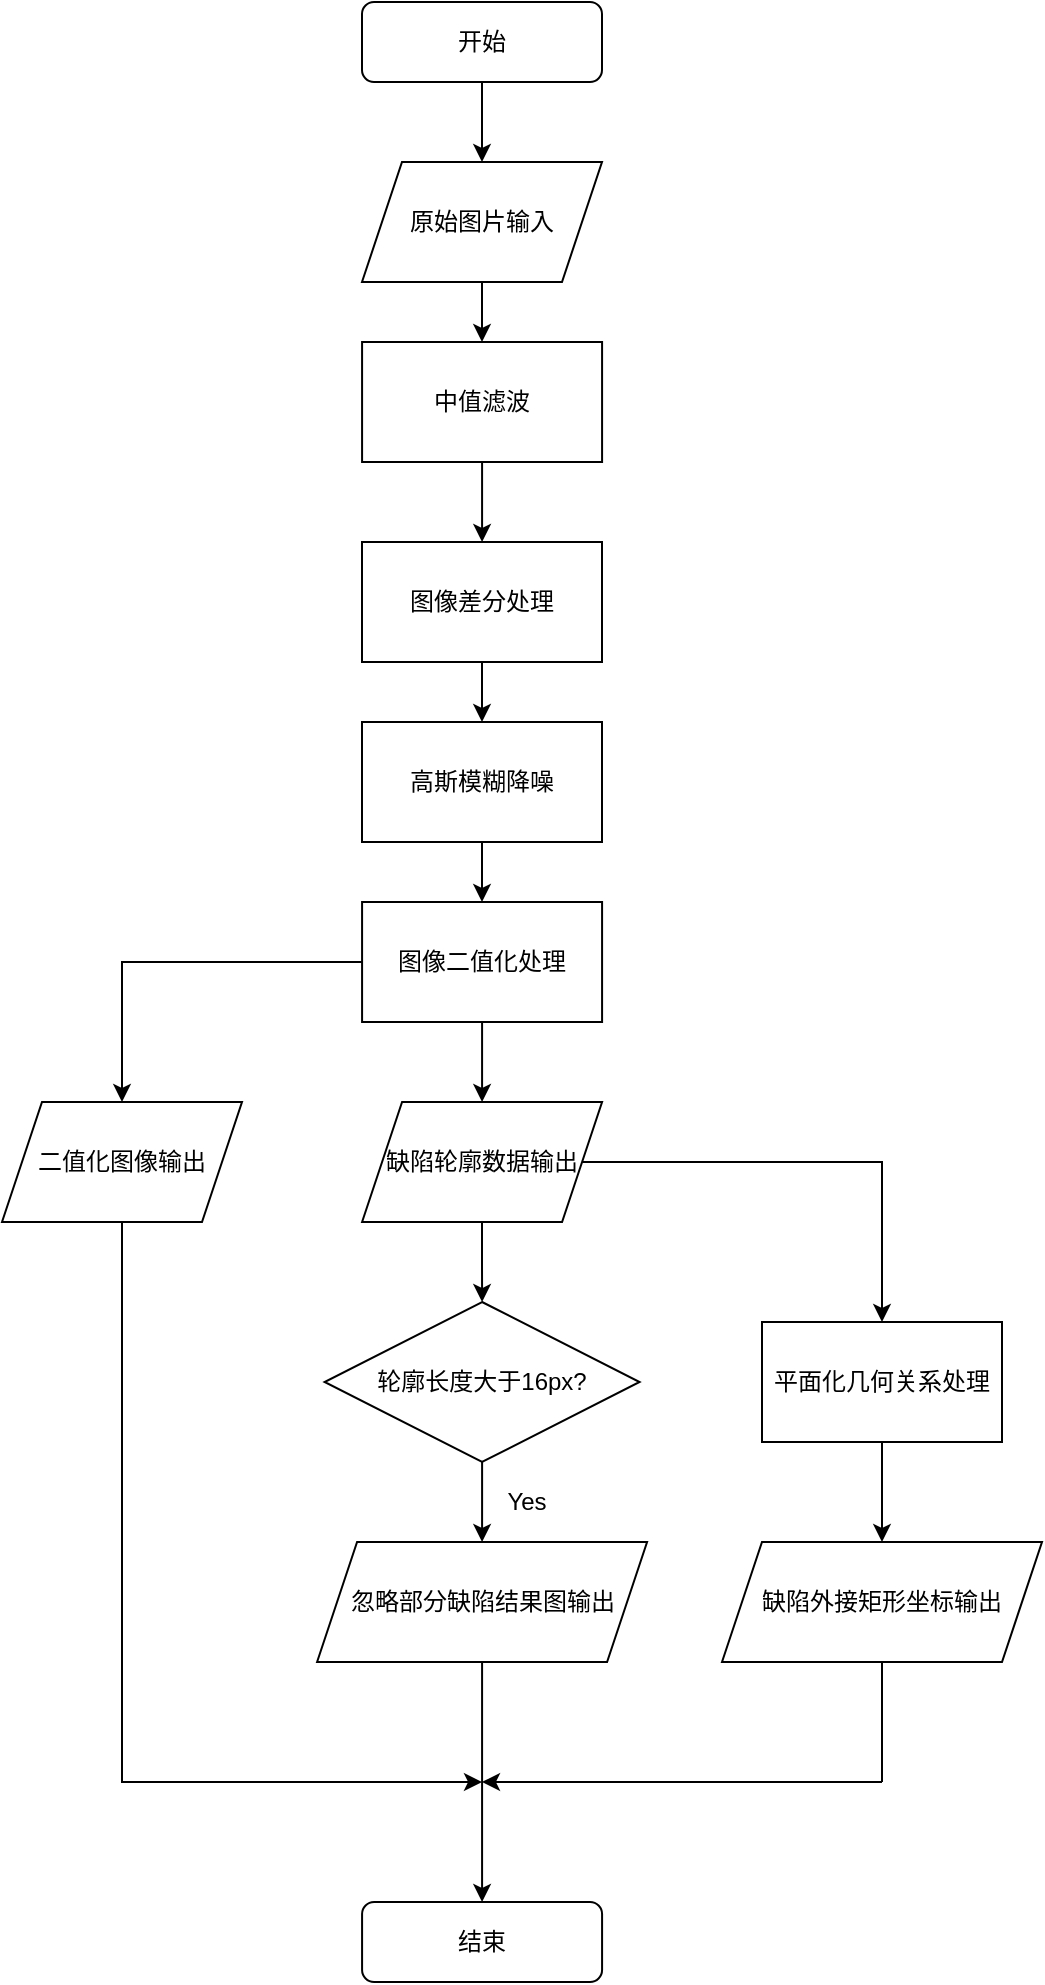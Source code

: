 <mxfile version="16.5.1" type="device"><diagram id="C5RBs43oDa-KdzZeNtuy" name="Page-1"><mxGraphModel dx="1240" dy="790" grid="1" gridSize="10" guides="1" tooltips="1" connect="1" arrows="1" fold="1" page="1" pageScale="1" pageWidth="827" pageHeight="1169" math="0" shadow="0"><root><mxCell id="WIyWlLk6GJQsqaUBKTNV-0"/><mxCell id="WIyWlLk6GJQsqaUBKTNV-1" parent="WIyWlLk6GJQsqaUBKTNV-0"/><mxCell id="y7dBRA17kBPJLCj8g6bf-1" value="" style="edgeStyle=orthogonalEdgeStyle;rounded=0;orthogonalLoop=1;jettySize=auto;html=1;" parent="WIyWlLk6GJQsqaUBKTNV-1" source="WIyWlLk6GJQsqaUBKTNV-3" target="y7dBRA17kBPJLCj8g6bf-0" edge="1"><mxGeometry relative="1" as="geometry"/></mxCell><mxCell id="WIyWlLk6GJQsqaUBKTNV-3" value="开始" style="rounded=1;whiteSpace=wrap;html=1;fontSize=12;glass=0;strokeWidth=1;shadow=0;" parent="WIyWlLk6GJQsqaUBKTNV-1" vertex="1"><mxGeometry x="350" y="70" width="120" height="40" as="geometry"/></mxCell><mxCell id="y7dBRA17kBPJLCj8g6bf-3" value="" style="edgeStyle=orthogonalEdgeStyle;rounded=0;orthogonalLoop=1;jettySize=auto;html=1;" parent="WIyWlLk6GJQsqaUBKTNV-1" source="y7dBRA17kBPJLCj8g6bf-0" target="y7dBRA17kBPJLCj8g6bf-2" edge="1"><mxGeometry relative="1" as="geometry"/></mxCell><mxCell id="y7dBRA17kBPJLCj8g6bf-0" value="原始图片输入" style="shape=parallelogram;perimeter=parallelogramPerimeter;whiteSpace=wrap;html=1;fixedSize=1;" parent="WIyWlLk6GJQsqaUBKTNV-1" vertex="1"><mxGeometry x="350" y="150" width="120" height="60" as="geometry"/></mxCell><mxCell id="y7dBRA17kBPJLCj8g6bf-5" value="" style="edgeStyle=orthogonalEdgeStyle;rounded=0;orthogonalLoop=1;jettySize=auto;html=1;" parent="WIyWlLk6GJQsqaUBKTNV-1" source="y7dBRA17kBPJLCj8g6bf-2" target="y7dBRA17kBPJLCj8g6bf-4" edge="1"><mxGeometry relative="1" as="geometry"/></mxCell><mxCell id="y7dBRA17kBPJLCj8g6bf-2" value="中值滤波" style="rounded=0;whiteSpace=wrap;html=1;" parent="WIyWlLk6GJQsqaUBKTNV-1" vertex="1"><mxGeometry x="350.04" y="240" width="120" height="60" as="geometry"/></mxCell><mxCell id="URnB-zF9Q2PpA-JKEaxZ-1" value="" style="edgeStyle=orthogonalEdgeStyle;rounded=0;orthogonalLoop=1;jettySize=auto;html=1;" edge="1" parent="WIyWlLk6GJQsqaUBKTNV-1" source="y7dBRA17kBPJLCj8g6bf-4" target="URnB-zF9Q2PpA-JKEaxZ-0"><mxGeometry relative="1" as="geometry"/></mxCell><mxCell id="y7dBRA17kBPJLCj8g6bf-4" value="图像差分处理" style="rounded=0;whiteSpace=wrap;html=1;" parent="WIyWlLk6GJQsqaUBKTNV-1" vertex="1"><mxGeometry x="350" y="340" width="120" height="60" as="geometry"/></mxCell><mxCell id="y7dBRA17kBPJLCj8g6bf-9" value="" style="edgeStyle=orthogonalEdgeStyle;rounded=0;orthogonalLoop=1;jettySize=auto;html=1;" parent="WIyWlLk6GJQsqaUBKTNV-1" source="y7dBRA17kBPJLCj8g6bf-6" target="y7dBRA17kBPJLCj8g6bf-8" edge="1"><mxGeometry relative="1" as="geometry"/></mxCell><mxCell id="y7dBRA17kBPJLCj8g6bf-23" style="edgeStyle=orthogonalEdgeStyle;rounded=0;orthogonalLoop=1;jettySize=auto;html=1;entryX=0.5;entryY=0;entryDx=0;entryDy=0;" parent="WIyWlLk6GJQsqaUBKTNV-1" source="y7dBRA17kBPJLCj8g6bf-6" target="y7dBRA17kBPJLCj8g6bf-10" edge="1"><mxGeometry relative="1" as="geometry"/></mxCell><mxCell id="y7dBRA17kBPJLCj8g6bf-6" value="图像二值化处理" style="rounded=0;whiteSpace=wrap;html=1;" parent="WIyWlLk6GJQsqaUBKTNV-1" vertex="1"><mxGeometry x="350.04" y="520" width="120" height="60" as="geometry"/></mxCell><mxCell id="y7dBRA17kBPJLCj8g6bf-16" value="" style="edgeStyle=orthogonalEdgeStyle;rounded=0;orthogonalLoop=1;jettySize=auto;html=1;" parent="WIyWlLk6GJQsqaUBKTNV-1" source="y7dBRA17kBPJLCj8g6bf-8" target="y7dBRA17kBPJLCj8g6bf-15" edge="1"><mxGeometry relative="1" as="geometry"/></mxCell><mxCell id="y7dBRA17kBPJLCj8g6bf-22" style="edgeStyle=orthogonalEdgeStyle;rounded=0;orthogonalLoop=1;jettySize=auto;html=1;entryX=0.5;entryY=0;entryDx=0;entryDy=0;" parent="WIyWlLk6GJQsqaUBKTNV-1" source="y7dBRA17kBPJLCj8g6bf-8" target="y7dBRA17kBPJLCj8g6bf-21" edge="1"><mxGeometry relative="1" as="geometry"/></mxCell><mxCell id="y7dBRA17kBPJLCj8g6bf-8" value="缺陷轮廓数据输出" style="shape=parallelogram;perimeter=parallelogramPerimeter;whiteSpace=wrap;html=1;fixedSize=1;" parent="WIyWlLk6GJQsqaUBKTNV-1" vertex="1"><mxGeometry x="350.04" y="620" width="120" height="60" as="geometry"/></mxCell><mxCell id="y7dBRA17kBPJLCj8g6bf-10" value="二值化图像输出" style="shape=parallelogram;perimeter=parallelogramPerimeter;whiteSpace=wrap;html=1;fixedSize=1;" parent="WIyWlLk6GJQsqaUBKTNV-1" vertex="1"><mxGeometry x="170.0" y="620" width="120" height="60" as="geometry"/></mxCell><mxCell id="y7dBRA17kBPJLCj8g6bf-13" value="结束" style="rounded=1;whiteSpace=wrap;html=1;fontSize=12;glass=0;strokeWidth=1;shadow=0;" parent="WIyWlLk6GJQsqaUBKTNV-1" vertex="1"><mxGeometry x="350.04" y="1020" width="120" height="40" as="geometry"/></mxCell><mxCell id="y7dBRA17kBPJLCj8g6bf-18" value="" style="edgeStyle=orthogonalEdgeStyle;rounded=0;orthogonalLoop=1;jettySize=auto;html=1;" parent="WIyWlLk6GJQsqaUBKTNV-1" source="y7dBRA17kBPJLCj8g6bf-15" edge="1"><mxGeometry relative="1" as="geometry"><mxPoint x="410.04" y="840" as="targetPoint"/></mxGeometry></mxCell><mxCell id="y7dBRA17kBPJLCj8g6bf-15" value="轮廓长度大于16px?" style="rhombus;whiteSpace=wrap;html=1;" parent="WIyWlLk6GJQsqaUBKTNV-1" vertex="1"><mxGeometry x="331.29" y="720" width="157.5" height="80" as="geometry"/></mxCell><mxCell id="y7dBRA17kBPJLCj8g6bf-19" value="Yes" style="text;html=1;align=center;verticalAlign=middle;resizable=0;points=[];autosize=1;strokeColor=none;fillColor=none;" parent="WIyWlLk6GJQsqaUBKTNV-1" vertex="1"><mxGeometry x="412.04" y="810" width="40" height="20" as="geometry"/></mxCell><mxCell id="y7dBRA17kBPJLCj8g6bf-27" style="edgeStyle=orthogonalEdgeStyle;rounded=0;orthogonalLoop=1;jettySize=auto;html=1;entryX=0.5;entryY=0;entryDx=0;entryDy=0;" parent="WIyWlLk6GJQsqaUBKTNV-1" source="y7dBRA17kBPJLCj8g6bf-20" target="y7dBRA17kBPJLCj8g6bf-13" edge="1"><mxGeometry relative="1" as="geometry"/></mxCell><mxCell id="y7dBRA17kBPJLCj8g6bf-20" value="忽略部分缺陷结果图输出" style="shape=parallelogram;perimeter=parallelogramPerimeter;whiteSpace=wrap;html=1;fixedSize=1;" parent="WIyWlLk6GJQsqaUBKTNV-1" vertex="1"><mxGeometry x="327.54" y="840" width="165" height="60" as="geometry"/></mxCell><mxCell id="y7dBRA17kBPJLCj8g6bf-26" value="" style="edgeStyle=orthogonalEdgeStyle;rounded=0;orthogonalLoop=1;jettySize=auto;html=1;" parent="WIyWlLk6GJQsqaUBKTNV-1" source="y7dBRA17kBPJLCj8g6bf-21" target="y7dBRA17kBPJLCj8g6bf-24" edge="1"><mxGeometry relative="1" as="geometry"/></mxCell><mxCell id="y7dBRA17kBPJLCj8g6bf-21" value="平面化几何关系处理" style="rounded=0;whiteSpace=wrap;html=1;" parent="WIyWlLk6GJQsqaUBKTNV-1" vertex="1"><mxGeometry x="550" y="730" width="120" height="60" as="geometry"/></mxCell><mxCell id="y7dBRA17kBPJLCj8g6bf-24" value="缺陷外接矩形坐标输出" style="shape=parallelogram;perimeter=parallelogramPerimeter;whiteSpace=wrap;html=1;fixedSize=1;" parent="WIyWlLk6GJQsqaUBKTNV-1" vertex="1"><mxGeometry x="530" y="840" width="160" height="60" as="geometry"/></mxCell><mxCell id="y7dBRA17kBPJLCj8g6bf-32" value="" style="endArrow=classic;html=1;rounded=0;" parent="WIyWlLk6GJQsqaUBKTNV-1" edge="1"><mxGeometry width="50" height="50" relative="1" as="geometry"><mxPoint x="270" y="960" as="sourcePoint"/><mxPoint x="410" y="960" as="targetPoint"/></mxGeometry></mxCell><mxCell id="y7dBRA17kBPJLCj8g6bf-33" value="" style="endArrow=classic;html=1;rounded=0;" parent="WIyWlLk6GJQsqaUBKTNV-1" edge="1"><mxGeometry width="50" height="50" relative="1" as="geometry"><mxPoint x="610" y="960" as="sourcePoint"/><mxPoint x="410" y="960" as="targetPoint"/></mxGeometry></mxCell><mxCell id="y7dBRA17kBPJLCj8g6bf-34" value="" style="endArrow=none;html=1;rounded=0;entryX=0.5;entryY=1;entryDx=0;entryDy=0;" parent="WIyWlLk6GJQsqaUBKTNV-1" target="y7dBRA17kBPJLCj8g6bf-10" edge="1"><mxGeometry width="50" height="50" relative="1" as="geometry"><mxPoint x="270" y="960" as="sourcePoint"/><mxPoint x="360" y="910" as="targetPoint"/><Array as="points"><mxPoint x="230" y="960"/></Array></mxGeometry></mxCell><mxCell id="y7dBRA17kBPJLCj8g6bf-35" value="" style="endArrow=none;html=1;rounded=0;entryX=0.5;entryY=1;entryDx=0;entryDy=0;" parent="WIyWlLk6GJQsqaUBKTNV-1" target="y7dBRA17kBPJLCj8g6bf-24" edge="1"><mxGeometry width="50" height="50" relative="1" as="geometry"><mxPoint x="610" y="960" as="sourcePoint"/><mxPoint x="360" y="840" as="targetPoint"/></mxGeometry></mxCell><mxCell id="URnB-zF9Q2PpA-JKEaxZ-2" value="" style="edgeStyle=orthogonalEdgeStyle;rounded=0;orthogonalLoop=1;jettySize=auto;html=1;" edge="1" parent="WIyWlLk6GJQsqaUBKTNV-1" source="URnB-zF9Q2PpA-JKEaxZ-0" target="y7dBRA17kBPJLCj8g6bf-6"><mxGeometry relative="1" as="geometry"/></mxCell><mxCell id="URnB-zF9Q2PpA-JKEaxZ-0" value="高斯模糊降噪" style="rounded=0;whiteSpace=wrap;html=1;" vertex="1" parent="WIyWlLk6GJQsqaUBKTNV-1"><mxGeometry x="350" y="430" width="120" height="60" as="geometry"/></mxCell></root></mxGraphModel></diagram></mxfile>